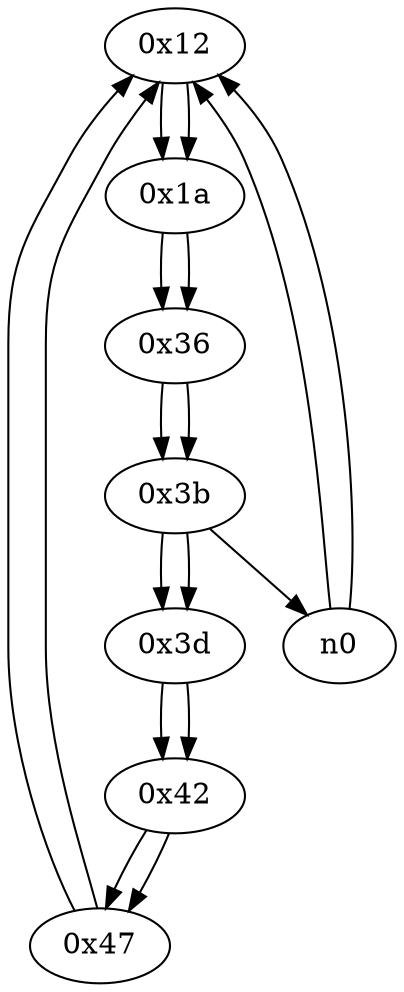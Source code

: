digraph G{
/* nodes */
/* Start Freq.: 44012 */
/* entry: 0x12  */
  n1 [label="0x12"]
  n2 [label="0x1a"]
  n3 [label="0x36"]
  n4 [label="0x3b"]
  n5 [label="0x3d"]
  n6 [label="0x42"]
  n7 [label="0x47"]
/* edges */
n1 -> n2;
n0 -> n1;
n0 -> n1;
n7 -> n1;
n2 -> n3;
n1 -> n2;
n3 -> n4;
n2 -> n3;
n4 -> n0;
n4 -> n5;
n3 -> n4;
n5 -> n6;
n4 -> n5;
n6 -> n7;
n5 -> n6;
n7 -> n1;
n6 -> n7;
}

